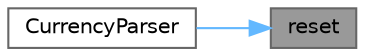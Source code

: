 digraph "reset"
{
 // INTERACTIVE_SVG=YES
 // LATEX_PDF_SIZE
  bgcolor="transparent";
  edge [fontname=Helvetica,fontsize=10,labelfontname=Helvetica,labelfontsize=10];
  node [fontname=Helvetica,fontsize=10,shape=box,height=0.2,width=0.4];
  rankdir="RL";
  Node1 [label="reset",height=0.2,width=0.4,color="gray40", fillcolor="grey60", style="filled", fontcolor="black",tooltip=" "];
  Node1 -> Node2 [dir="back",color="steelblue1",style="solid"];
  Node2 [label="CurrencyParser",height=0.2,width=0.4,color="grey40", fillcolor="white", style="filled",URL="$classore_1_1data_1_1_currency_parser.html#a3328a4dfb207916a603c9f21fd3f0c4b",tooltip=" "];
}
